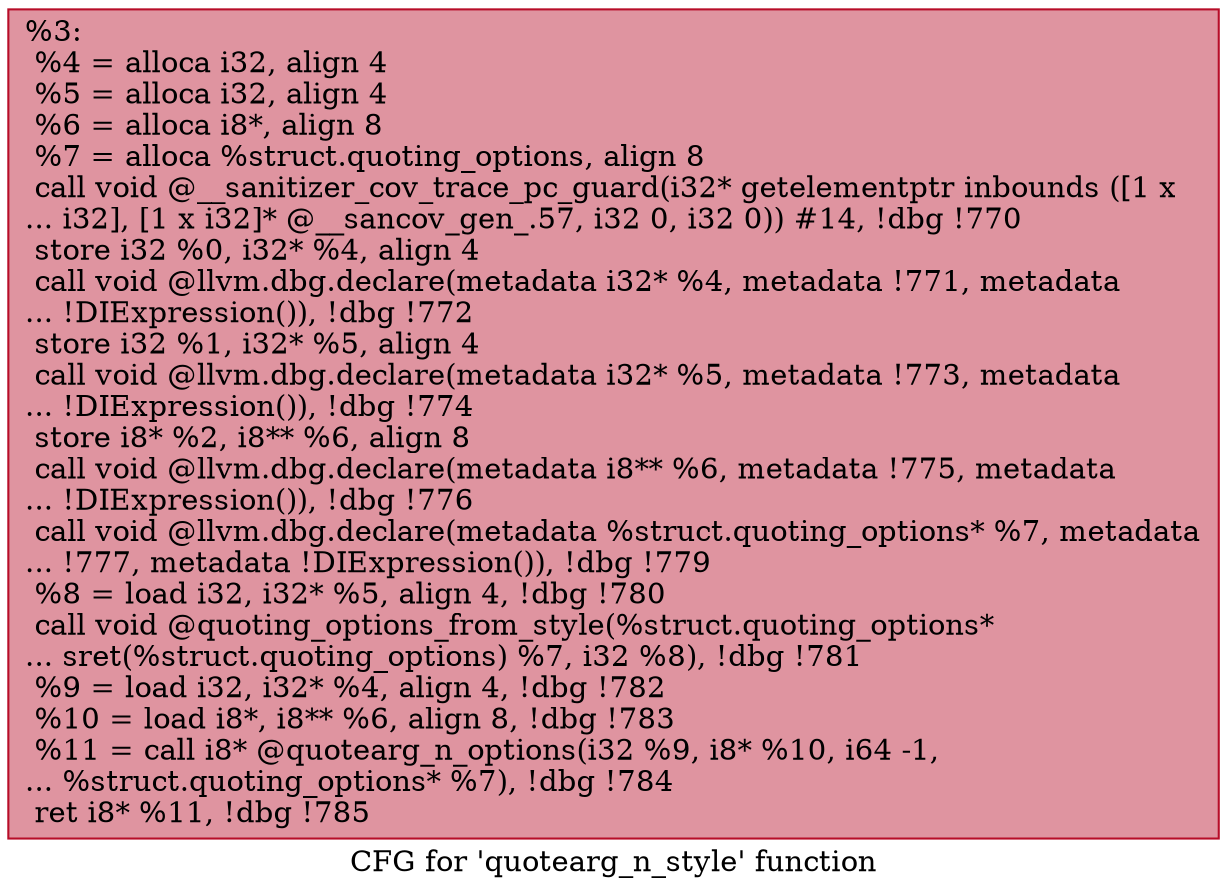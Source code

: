 digraph "CFG for 'quotearg_n_style' function" {
	label="CFG for 'quotearg_n_style' function";

	Node0x5555558d2ec0 [shape=record,color="#b70d28ff", style=filled, fillcolor="#b70d2870",label="{%3:\l  %4 = alloca i32, align 4\l  %5 = alloca i32, align 4\l  %6 = alloca i8*, align 8\l  %7 = alloca %struct.quoting_options, align 8\l  call void @__sanitizer_cov_trace_pc_guard(i32* getelementptr inbounds ([1 x\l... i32], [1 x i32]* @__sancov_gen_.57, i32 0, i32 0)) #14, !dbg !770\l  store i32 %0, i32* %4, align 4\l  call void @llvm.dbg.declare(metadata i32* %4, metadata !771, metadata\l... !DIExpression()), !dbg !772\l  store i32 %1, i32* %5, align 4\l  call void @llvm.dbg.declare(metadata i32* %5, metadata !773, metadata\l... !DIExpression()), !dbg !774\l  store i8* %2, i8** %6, align 8\l  call void @llvm.dbg.declare(metadata i8** %6, metadata !775, metadata\l... !DIExpression()), !dbg !776\l  call void @llvm.dbg.declare(metadata %struct.quoting_options* %7, metadata\l... !777, metadata !DIExpression()), !dbg !779\l  %8 = load i32, i32* %5, align 4, !dbg !780\l  call void @quoting_options_from_style(%struct.quoting_options*\l... sret(%struct.quoting_options) %7, i32 %8), !dbg !781\l  %9 = load i32, i32* %4, align 4, !dbg !782\l  %10 = load i8*, i8** %6, align 8, !dbg !783\l  %11 = call i8* @quotearg_n_options(i32 %9, i8* %10, i64 -1,\l... %struct.quoting_options* %7), !dbg !784\l  ret i8* %11, !dbg !785\l}"];
}
